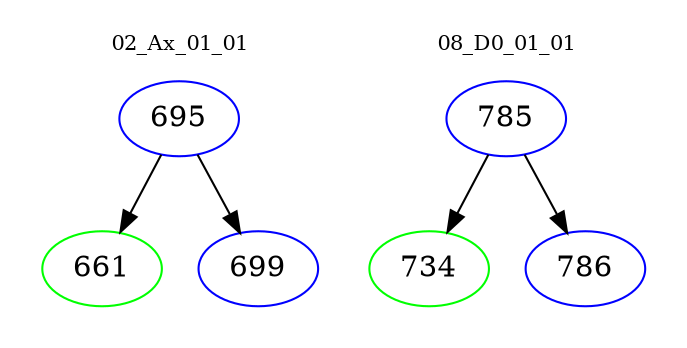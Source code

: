 digraph{
subgraph cluster_0 {
color = white
label = "02_Ax_01_01";
fontsize=10;
T0_695 [label="695", color="blue"]
T0_695 -> T0_661 [color="black"]
T0_661 [label="661", color="green"]
T0_695 -> T0_699 [color="black"]
T0_699 [label="699", color="blue"]
}
subgraph cluster_1 {
color = white
label = "08_D0_01_01";
fontsize=10;
T1_785 [label="785", color="blue"]
T1_785 -> T1_734 [color="black"]
T1_734 [label="734", color="green"]
T1_785 -> T1_786 [color="black"]
T1_786 [label="786", color="blue"]
}
}
